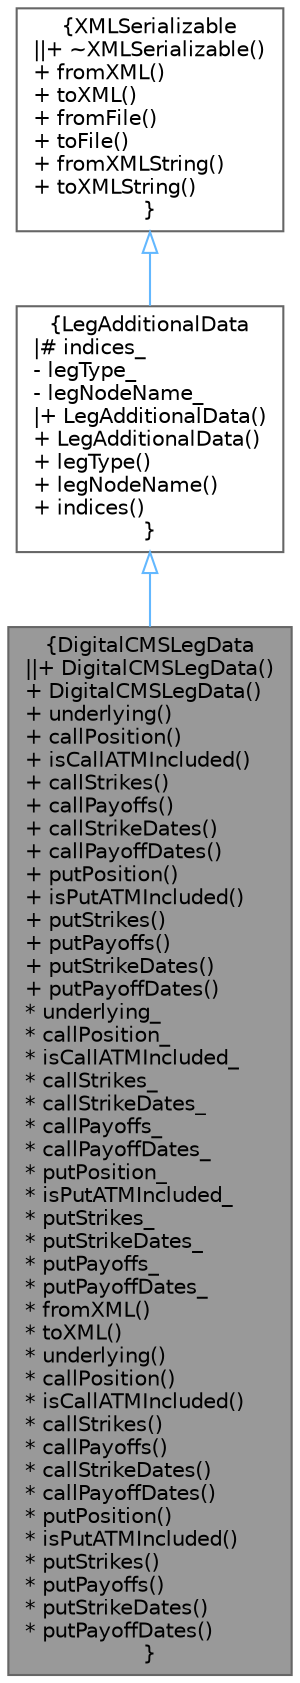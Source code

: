digraph "DigitalCMSLegData"
{
 // INTERACTIVE_SVG=YES
 // LATEX_PDF_SIZE
  bgcolor="transparent";
  edge [fontname=Helvetica,fontsize=10,labelfontname=Helvetica,labelfontsize=10];
  node [fontname=Helvetica,fontsize=10,shape=box,height=0.2,width=0.4];
  Node1 [label="{DigitalCMSLegData\n||+ DigitalCMSLegData()\l+ DigitalCMSLegData()\l+ underlying()\l+ callPosition()\l+ isCallATMIncluded()\l+ callStrikes()\l+ callPayoffs()\l+ callStrikeDates()\l+ callPayoffDates()\l+ putPosition()\l+ isPutATMIncluded()\l+ putStrikes()\l+ putPayoffs()\l+ putStrikeDates()\l+ putPayoffDates()\l* underlying_\l* callPosition_\l* isCallATMIncluded_\l* callStrikes_\l* callStrikeDates_\l* callPayoffs_\l* callPayoffDates_\l* putPosition_\l* isPutATMIncluded_\l* putStrikes_\l* putStrikeDates_\l* putPayoffs_\l* putPayoffDates_\l* fromXML()\l* toXML()\l* underlying()\l* callPosition()\l* isCallATMIncluded()\l* callStrikes()\l* callPayoffs()\l* callStrikeDates()\l* callPayoffDates()\l* putPosition()\l* isPutATMIncluded()\l* putStrikes()\l* putPayoffs()\l* putStrikeDates()\l* putPayoffDates()\l}",height=0.2,width=0.4,color="gray40", fillcolor="grey60", style="filled", fontcolor="black",tooltip="Serializable Digital CMS Leg Data."];
  Node2 -> Node1 [dir="back",color="steelblue1",style="solid",arrowtail="onormal"];
  Node2 [label="{LegAdditionalData\n|# indices_\l- legType_\l- legNodeName_\l|+ LegAdditionalData()\l+ LegAdditionalData()\l+ legType()\l+ legNodeName()\l+ indices()\l}",height=0.2,width=0.4,color="gray40", fillcolor="white", style="filled",URL="$classore_1_1data_1_1_leg_additional_data.html",tooltip="Serializable Additional Leg Data."];
  Node3 -> Node2 [dir="back",color="steelblue1",style="solid",arrowtail="onormal"];
  Node3 [label="{XMLSerializable\n||+ ~XMLSerializable()\l+ fromXML()\l+ toXML()\l+ fromFile()\l+ toFile()\l+ fromXMLString()\l+ toXMLString()\l}",height=0.2,width=0.4,color="gray40", fillcolor="white", style="filled",URL="$classore_1_1data_1_1_x_m_l_serializable.html",tooltip="Base class for all serializable classes."];
}
